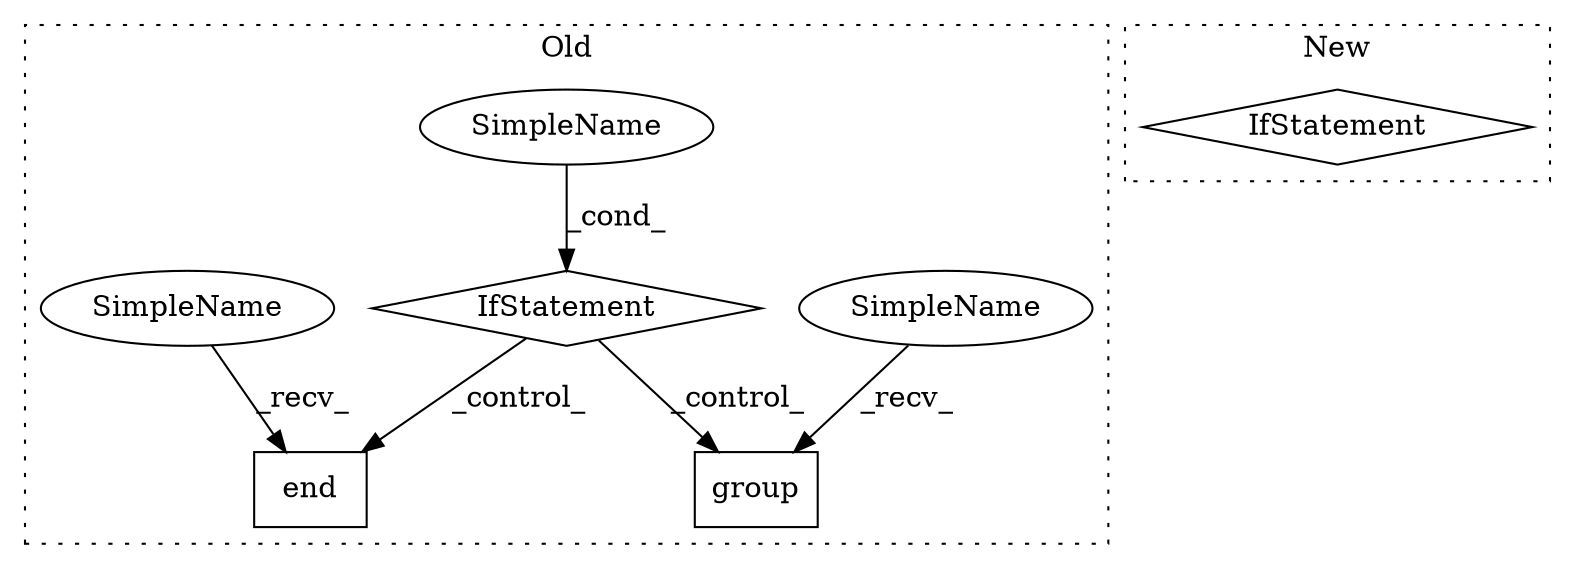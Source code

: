 digraph G {
subgraph cluster0 {
1 [label="end" a="32" s="2249" l="5" shape="box"];
3 [label="IfStatement" a="25" s="2178,2184" l="4,2" shape="diamond"];
4 [label="SimpleName" a="42" s="" l="" shape="ellipse"];
5 [label="group" a="32" s="2227,2234" l="6,1" shape="box"];
6 [label="SimpleName" a="42" s="2225" l="1" shape="ellipse"];
7 [label="SimpleName" a="42" s="2247" l="1" shape="ellipse"];
label = "Old";
style="dotted";
}
subgraph cluster1 {
2 [label="IfStatement" a="25" s="1998" l="38" shape="diamond"];
label = "New";
style="dotted";
}
3 -> 5 [label="_control_"];
3 -> 1 [label="_control_"];
4 -> 3 [label="_cond_"];
6 -> 5 [label="_recv_"];
7 -> 1 [label="_recv_"];
}